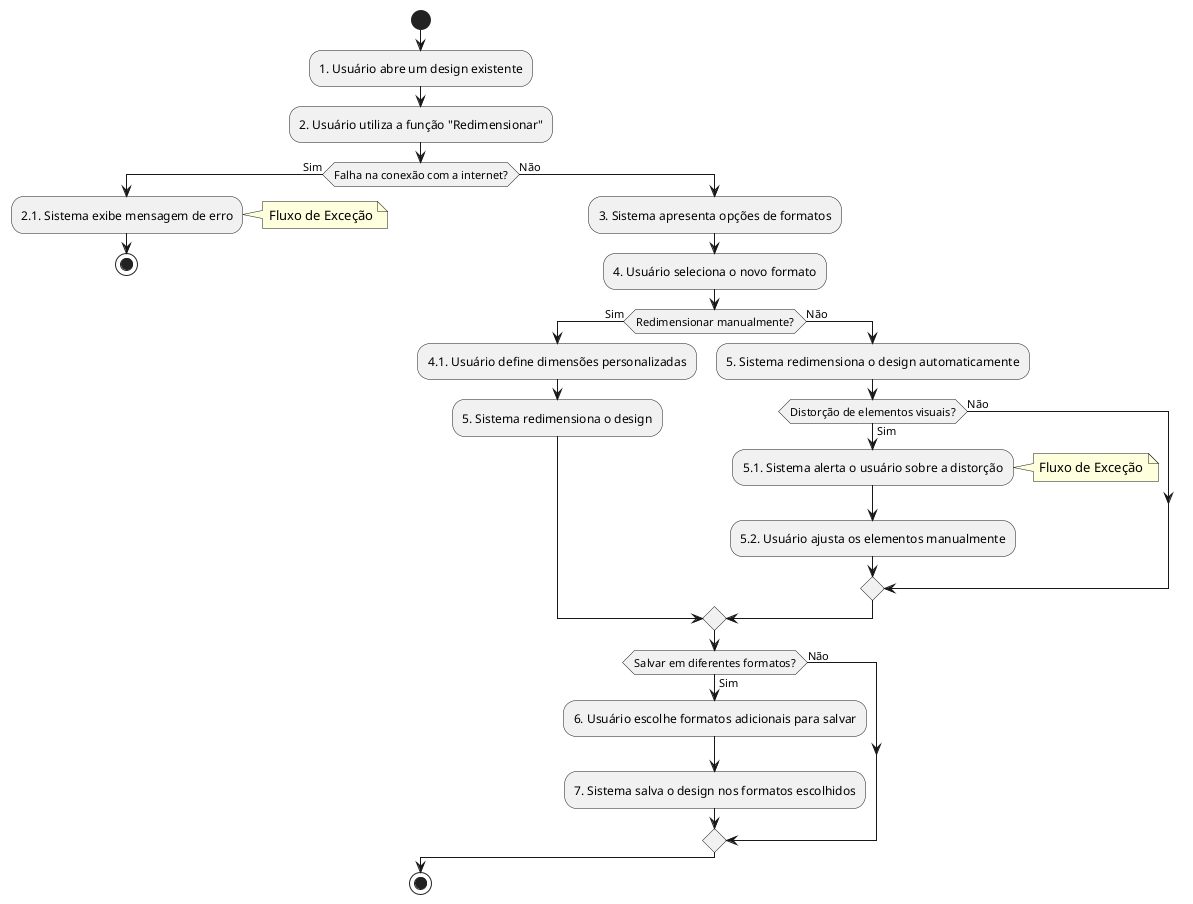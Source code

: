 @startuml
start
:1. Usuário abre um design existente;
:2. Usuário utiliza a função "Redimensionar";

if (Falha na conexão com a internet?) then (Sim)
  :2.1. Sistema exibe mensagem de erro;
  note right: Fluxo de Exceção
  stop
else (Não)
  :3. Sistema apresenta opções de formatos;
  :4. Usuário seleciona o novo formato;

  if (Redimensionar manualmente?) then (Sim)
    :4.1. Usuário define dimensões personalizadas;
    :5. Sistema redimensiona o design;
  else (Não)
    :5. Sistema redimensiona o design automaticamente;

    if (Distorção de elementos visuais?) then (Sim)
      :5.1. Sistema alerta o usuário sobre a distorção;
      note right: Fluxo de Exceção
      :5.2. Usuário ajusta os elementos manualmente;
    else (Não)
    endif
  endif

  if (Salvar em diferentes formatos?) then (Sim)
    :6. Usuário escolhe formatos adicionais para salvar;
    :7. Sistema salva o design nos formatos escolhidos;
  else (Não)
  endif
endif
stop
@enduml